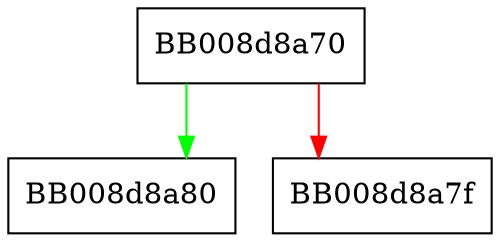 digraph chmod {
  node [shape="box"];
  graph [splines=ortho];
  BB008d8a70 -> BB008d8a80 [color="green"];
  BB008d8a70 -> BB008d8a7f [color="red"];
}